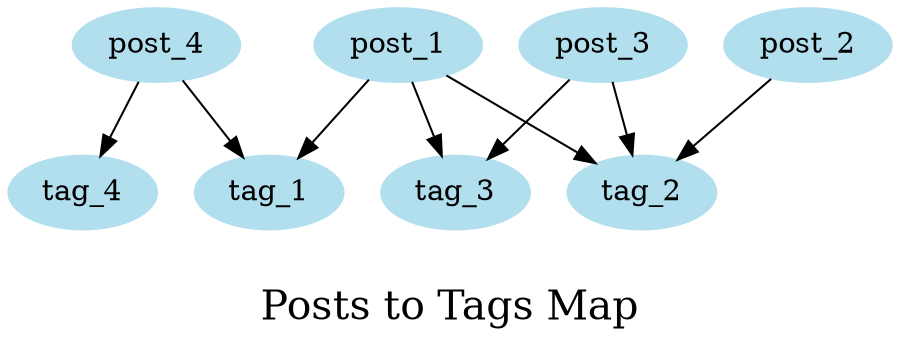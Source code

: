 digraph dig_posts_tags {
	node [color=lightblue2 style=filled]
	size="6,6"
	label="\nPosts to Tags Map"
	fontsize=20
	post_1 -> tag_1
	post_1 -> tag_2
	post_1 -> tag_3
	post_2 -> tag_2
	post_3 -> tag_2
	post_3 -> tag_3
	post_4 -> tag_1
	post_4 -> tag_4
}
